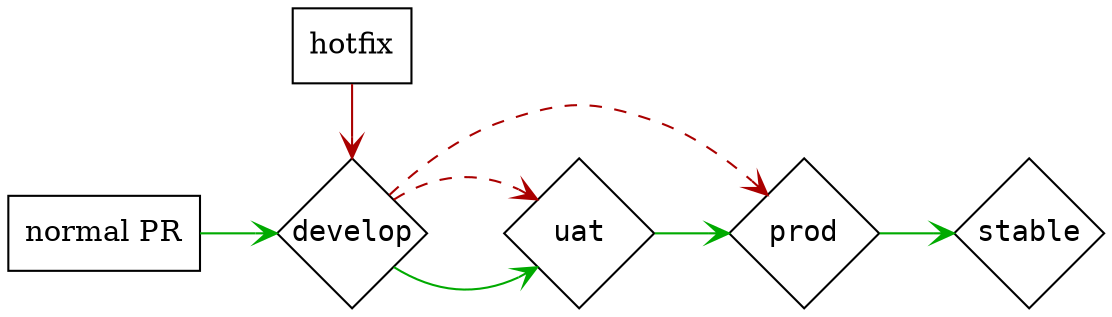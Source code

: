 digraph {
    nodesep=0.5
    edge [arrowhead=vee fontsize=10]
    node [shape=box]

    {
        rank=same

        PR [label="normal PR"]

        {
            node [shape=diamond fixedsize=shape height=1 width=1 fontname="Inconsolata"]
            develop
            uat
            prod
            stable
        }
    }

    // code flow
    PR -> develop -> uat -> prod -> stable [color="#00aa00"]

    // hotfix flow
    {
        edge [color="#aa0000"]
        hotfix -> develop
        develop -> {uat prod} [style=dashed]
    }
}
